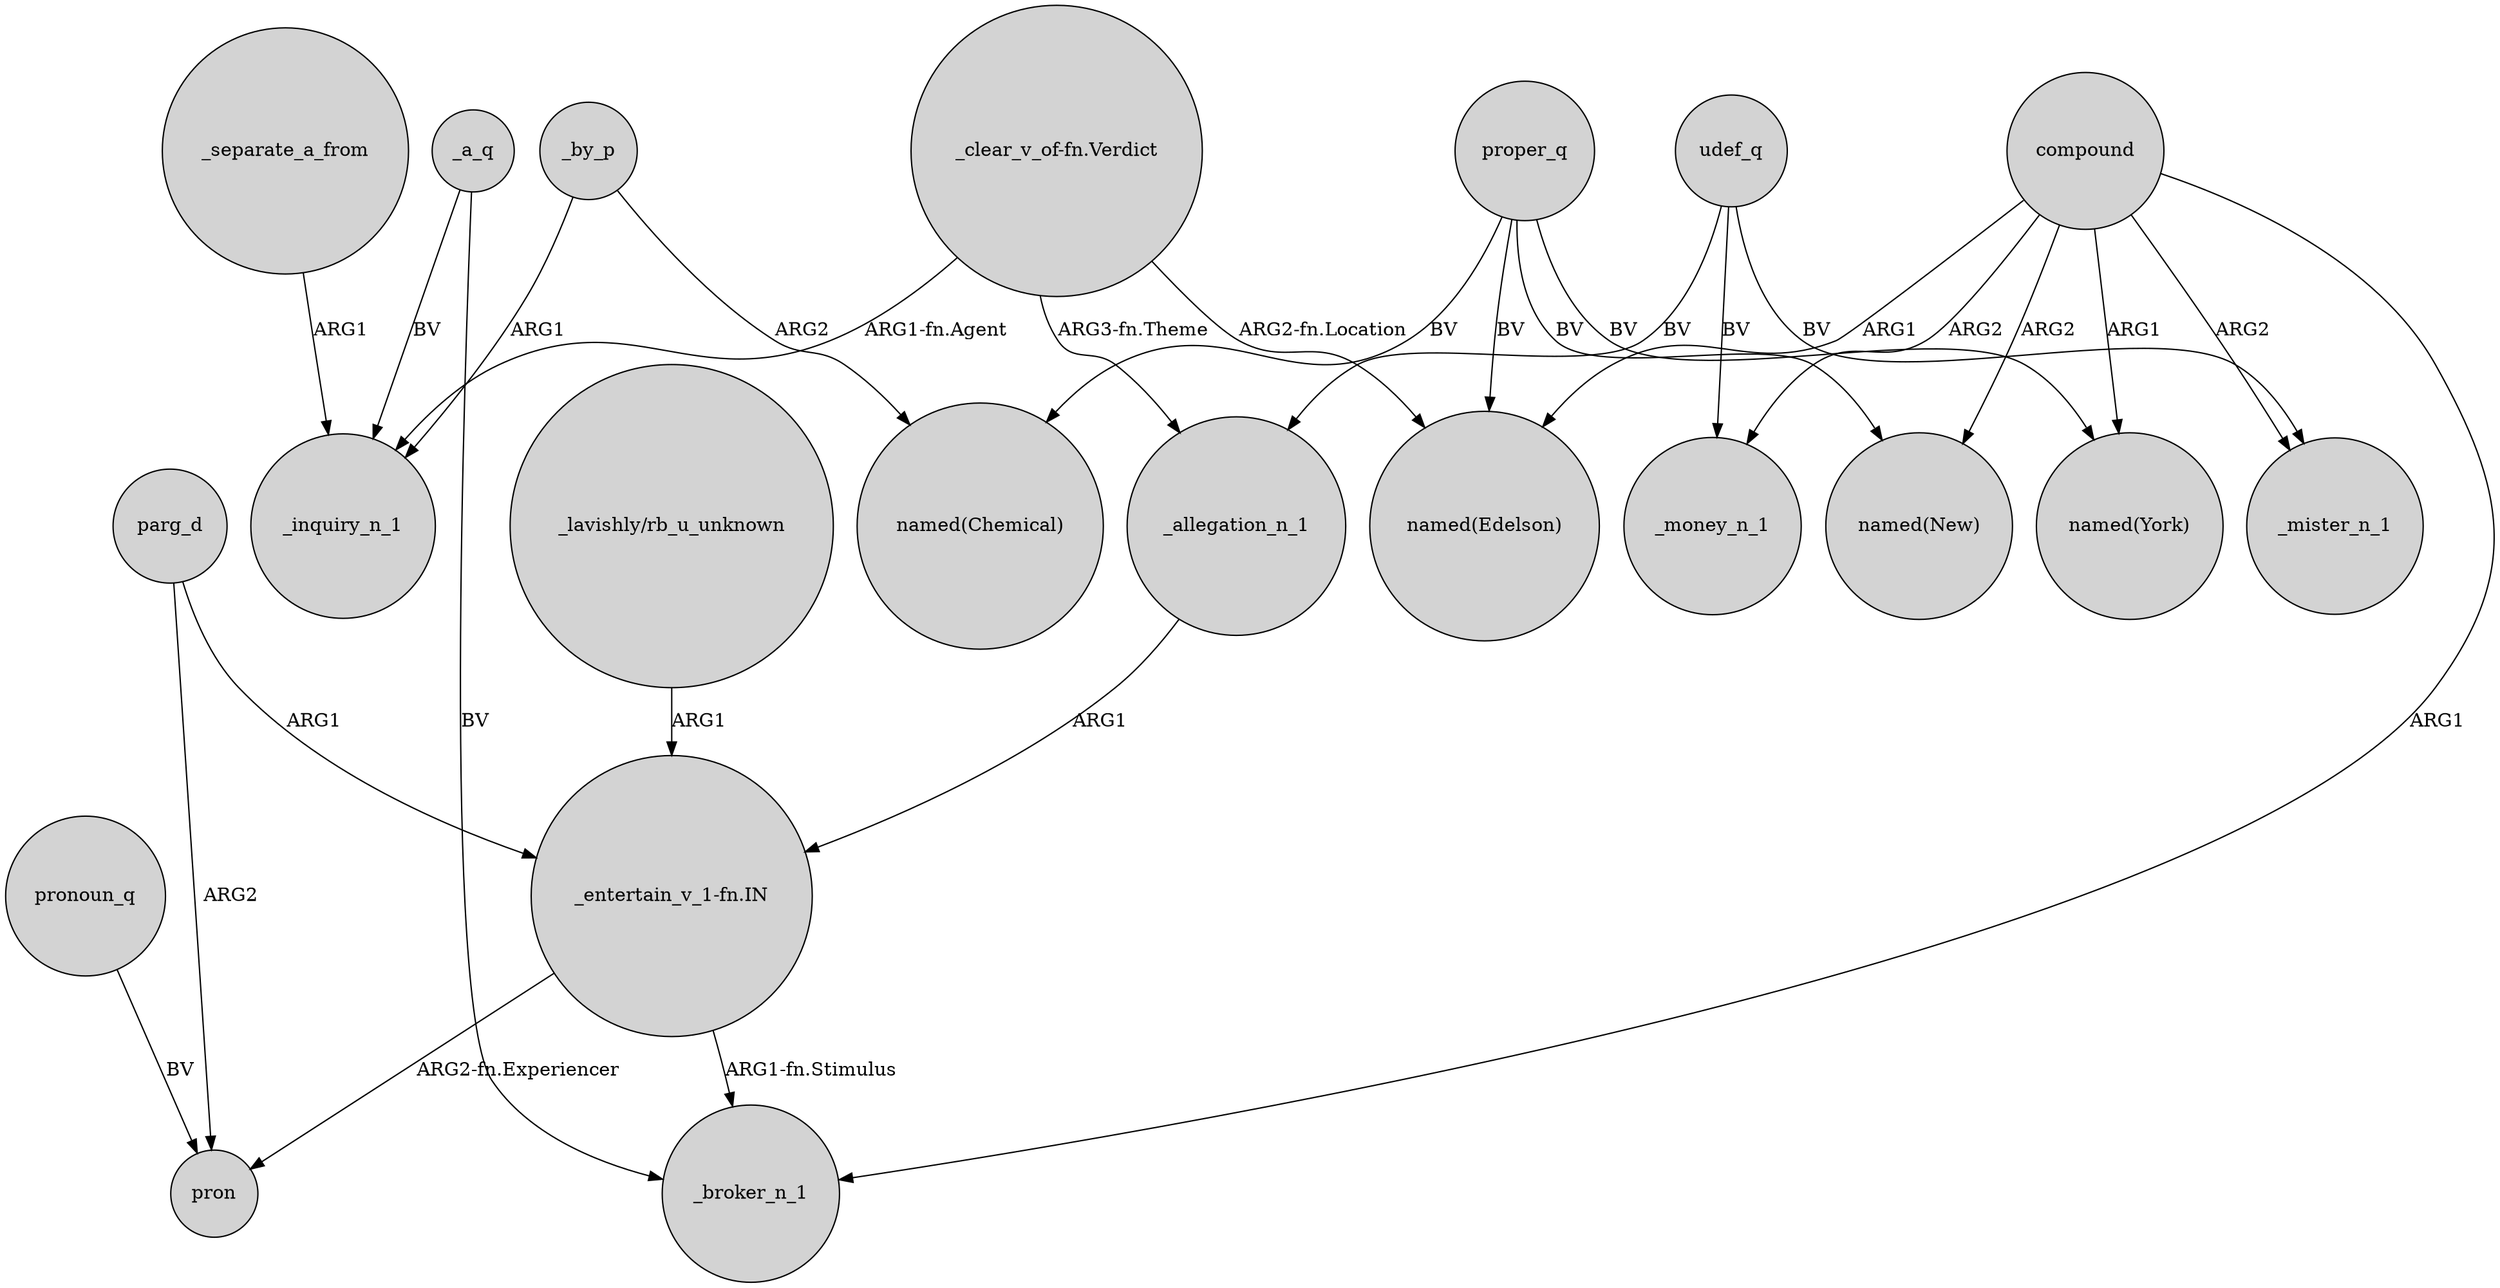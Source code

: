 digraph {
	node [shape=circle style=filled]
	_by_p -> _inquiry_n_1 [label=ARG1]
	udef_q -> _money_n_1 [label=BV]
	_a_q -> _inquiry_n_1 [label=BV]
	compound -> "named(New)" [label=ARG2]
	proper_q -> "named(New)" [label=BV]
	compound -> "named(Edelson)" [label=ARG1]
	compound -> _mister_n_1 [label=ARG2]
	"_lavishly/rb_u_unknown" -> "_entertain_v_1-fn.IN" [label=ARG1]
	"_entertain_v_1-fn.IN" -> _broker_n_1 [label="ARG1-fn.Stimulus"]
	udef_q -> _mister_n_1 [label=BV]
	proper_q -> "named(Edelson)" [label=BV]
	_allegation_n_1 -> "_entertain_v_1-fn.IN" [label=ARG1]
	"_clear_v_of-fn.Verdict" -> "named(Edelson)" [label="ARG2-fn.Location"]
	_separate_a_from -> _inquiry_n_1 [label=ARG1]
	parg_d -> pron [label=ARG2]
	pronoun_q -> pron [label=BV]
	parg_d -> "_entertain_v_1-fn.IN" [label=ARG1]
	"_entertain_v_1-fn.IN" -> pron [label="ARG2-fn.Experiencer"]
	compound -> "named(York)" [label=ARG1]
	compound -> _broker_n_1 [label=ARG1]
	compound -> _money_n_1 [label=ARG2]
	proper_q -> "named(Chemical)" [label=BV]
	udef_q -> _allegation_n_1 [label=BV]
	_by_p -> "named(Chemical)" [label=ARG2]
	"_clear_v_of-fn.Verdict" -> _inquiry_n_1 [label="ARG1-fn.Agent"]
	proper_q -> "named(York)" [label=BV]
	"_clear_v_of-fn.Verdict" -> _allegation_n_1 [label="ARG3-fn.Theme"]
	_a_q -> _broker_n_1 [label=BV]
}
